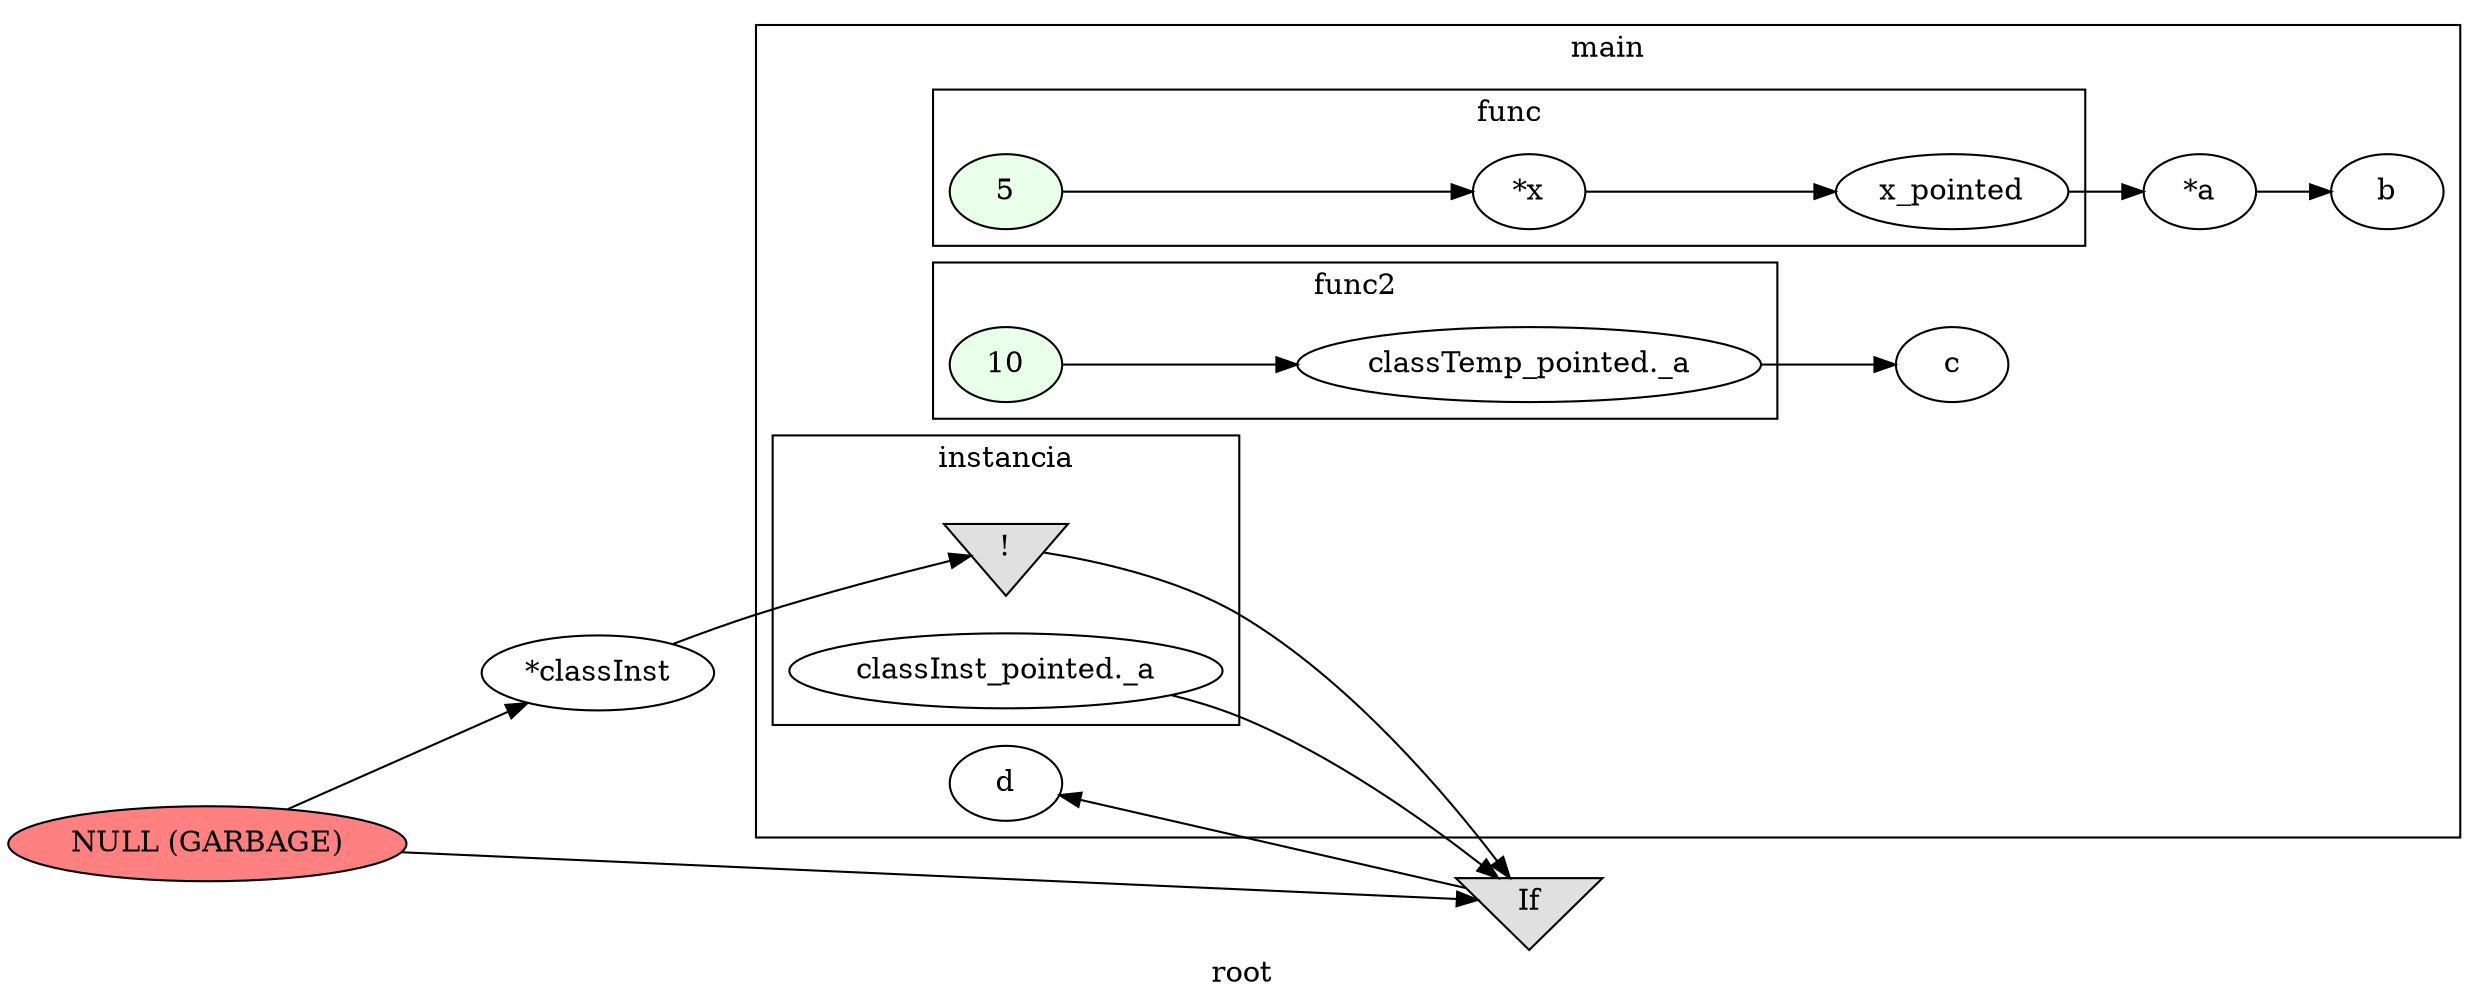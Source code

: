 digraph G
{
rankdir=LR;
label = "root";
	node_000011 [ label = "NULL (GARBAGE)", style=filled, fillcolor="#FF8080", startinglines=27 ]
	node_000012 [ label = "*classInst", startingline=27 ]
	node_000016 [ label = "If", shape=invtriangle, style=filled, fillcolor="#E0E0E0", startinglines=41 ]
subgraph cluster_1 {
label = "main";
parent = "G";
startinglines = "25_34_34";
	node_000005 [ label = "*a", startingline=37 ]
	node_000006 [ label = "b", startingline=37 ]
	node_000010 [ label = "c", startingline=20 ]
	node_000015 [ label = "d", startingline=41 ]
subgraph cluster_2 {
label = "func";
parent = "cluster_1";
startinglines = "34_34_36";
	node_000002 [ label = "5", style=filled, fillcolor="#E9FFE9", startinglines=5 ]
	node_000003 [ label = "*x", startingline=5 ]
	node_000004 [ label = "x_pointed", startingline=5 ]
}
subgraph cluster_3 {
label = "func2";
parent = "cluster_1";
startinglines = "6_37_38";
	node_000008 [ label = "10", style=filled, fillcolor="#E9FFE9", startinglines=19 ]
	node_000009 [ label = "classTemp_pointed._a", startingline=19 ]
}
subgraph cluster_4 {
label = "instancia";
parent = "cluster_1";
startinglines = "19_20_40";
	node_000013 [ label = "!", shape=invtriangle, style=filled, fillcolor="#E0E0E0", startinglines=27 ]
	node_000014 [ label = "classInst_pointed._a", startingline=29 ]
}
}
	node_000011 -> node_000012
	node_000011 -> node_000016
	node_000012 -> node_000013
	node_000016 -> node_000015
	node_000005 -> node_000006
	node_000002 -> node_000003
	node_000003 -> node_000004
	node_000004 -> node_000005
	node_000008 -> node_000009
	node_000009 -> node_000010
	node_000013 -> node_000016
	node_000014 -> node_000016
}
